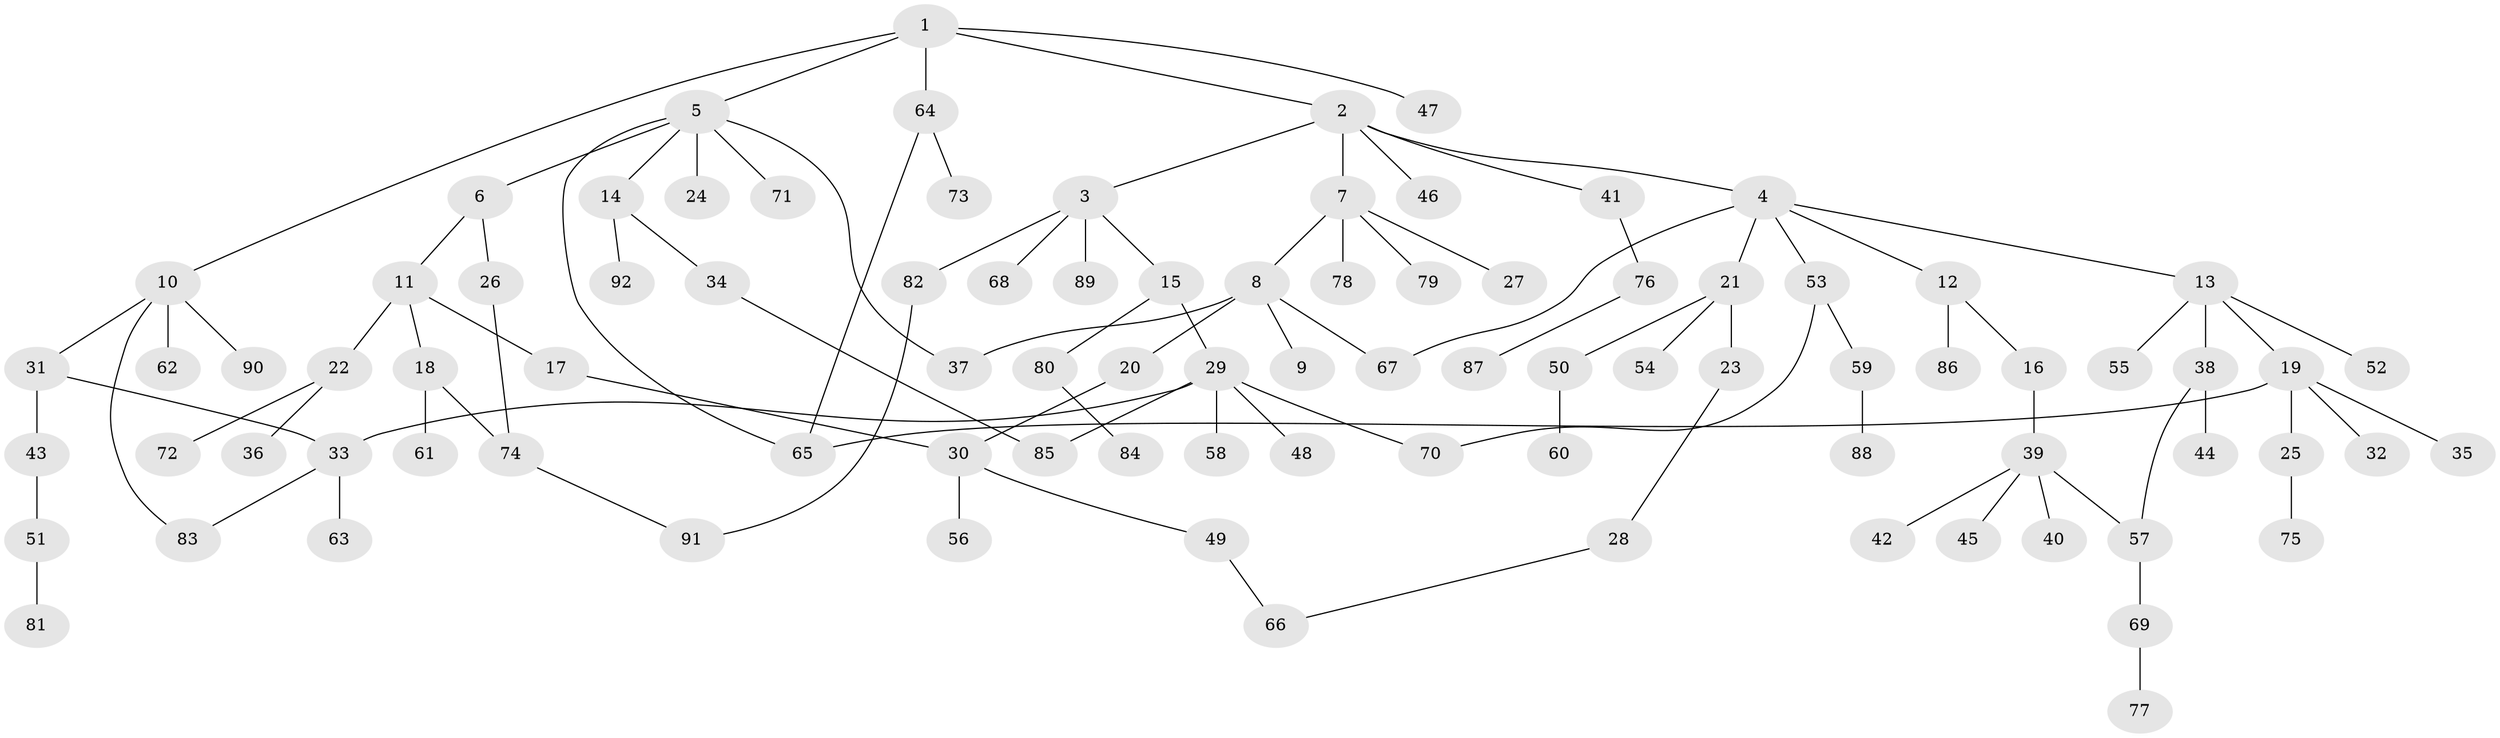 // coarse degree distribution, {6: 0.046153846153846156, 5: 0.07692307692307693, 4: 0.06153846153846154, 9: 0.015384615384615385, 3: 0.13846153846153847, 1: 0.4153846153846154, 2: 0.24615384615384617}
// Generated by graph-tools (version 1.1) at 2025/23/03/03/25 07:23:34]
// undirected, 92 vertices, 104 edges
graph export_dot {
graph [start="1"]
  node [color=gray90,style=filled];
  1;
  2;
  3;
  4;
  5;
  6;
  7;
  8;
  9;
  10;
  11;
  12;
  13;
  14;
  15;
  16;
  17;
  18;
  19;
  20;
  21;
  22;
  23;
  24;
  25;
  26;
  27;
  28;
  29;
  30;
  31;
  32;
  33;
  34;
  35;
  36;
  37;
  38;
  39;
  40;
  41;
  42;
  43;
  44;
  45;
  46;
  47;
  48;
  49;
  50;
  51;
  52;
  53;
  54;
  55;
  56;
  57;
  58;
  59;
  60;
  61;
  62;
  63;
  64;
  65;
  66;
  67;
  68;
  69;
  70;
  71;
  72;
  73;
  74;
  75;
  76;
  77;
  78;
  79;
  80;
  81;
  82;
  83;
  84;
  85;
  86;
  87;
  88;
  89;
  90;
  91;
  92;
  1 -- 2;
  1 -- 5;
  1 -- 10;
  1 -- 47;
  1 -- 64;
  2 -- 3;
  2 -- 4;
  2 -- 7;
  2 -- 41;
  2 -- 46;
  3 -- 15;
  3 -- 68;
  3 -- 82;
  3 -- 89;
  4 -- 12;
  4 -- 13;
  4 -- 21;
  4 -- 53;
  4 -- 67;
  5 -- 6;
  5 -- 14;
  5 -- 24;
  5 -- 65;
  5 -- 71;
  5 -- 37;
  6 -- 11;
  6 -- 26;
  7 -- 8;
  7 -- 27;
  7 -- 78;
  7 -- 79;
  8 -- 9;
  8 -- 20;
  8 -- 37;
  8 -- 67;
  10 -- 31;
  10 -- 62;
  10 -- 90;
  10 -- 83;
  11 -- 17;
  11 -- 18;
  11 -- 22;
  12 -- 16;
  12 -- 86;
  13 -- 19;
  13 -- 38;
  13 -- 52;
  13 -- 55;
  14 -- 34;
  14 -- 92;
  15 -- 29;
  15 -- 80;
  16 -- 39;
  17 -- 30;
  18 -- 61;
  18 -- 74;
  19 -- 25;
  19 -- 32;
  19 -- 35;
  19 -- 65;
  20 -- 30;
  21 -- 23;
  21 -- 50;
  21 -- 54;
  22 -- 36;
  22 -- 72;
  23 -- 28;
  25 -- 75;
  26 -- 74;
  28 -- 66;
  29 -- 33;
  29 -- 48;
  29 -- 58;
  29 -- 85;
  29 -- 70;
  30 -- 49;
  30 -- 56;
  31 -- 43;
  31 -- 33;
  33 -- 63;
  33 -- 83;
  34 -- 85;
  38 -- 44;
  38 -- 57;
  39 -- 40;
  39 -- 42;
  39 -- 45;
  39 -- 57;
  41 -- 76;
  43 -- 51;
  49 -- 66;
  50 -- 60;
  51 -- 81;
  53 -- 59;
  53 -- 70;
  57 -- 69;
  59 -- 88;
  64 -- 73;
  64 -- 65;
  69 -- 77;
  74 -- 91;
  76 -- 87;
  80 -- 84;
  82 -- 91;
}
